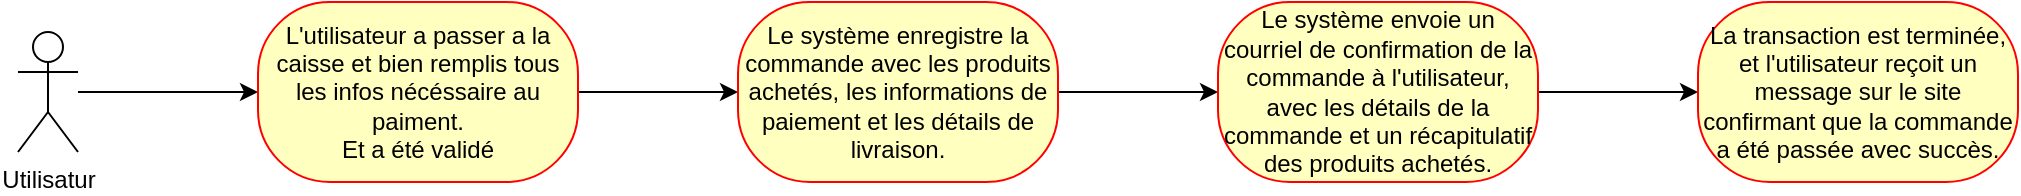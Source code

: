 <mxfile version="21.6.9" type="device">
  <diagram name="Page-1" id="I6BWOCGnMb8ykxa1LGqx">
    <mxGraphModel dx="1257" dy="626" grid="1" gridSize="10" guides="1" tooltips="1" connect="1" arrows="1" fold="1" page="1" pageScale="1" pageWidth="827" pageHeight="1169" math="0" shadow="0">
      <root>
        <mxCell id="0" />
        <mxCell id="1" parent="0" />
        <mxCell id="2cXaSmh7BXs3y_N3LDhS-4" value="" style="edgeStyle=orthogonalEdgeStyle;rounded=0;orthogonalLoop=1;jettySize=auto;html=1;" edge="1" parent="1" source="2cXaSmh7BXs3y_N3LDhS-1" target="2cXaSmh7BXs3y_N3LDhS-2">
          <mxGeometry relative="1" as="geometry" />
        </mxCell>
        <mxCell id="2cXaSmh7BXs3y_N3LDhS-1" value="Utilisatur" style="shape=umlActor;verticalLabelPosition=bottom;verticalAlign=top;html=1;outlineConnect=0;" vertex="1" parent="1">
          <mxGeometry x="220" y="110" width="30" height="60" as="geometry" />
        </mxCell>
        <mxCell id="2cXaSmh7BXs3y_N3LDhS-6" value="" style="edgeStyle=orthogonalEdgeStyle;rounded=0;orthogonalLoop=1;jettySize=auto;html=1;" edge="1" parent="1" source="2cXaSmh7BXs3y_N3LDhS-2" target="2cXaSmh7BXs3y_N3LDhS-5">
          <mxGeometry relative="1" as="geometry" />
        </mxCell>
        <mxCell id="2cXaSmh7BXs3y_N3LDhS-2" value="L&#39;utilisateur a passer a la caisse et bien remplis tous les infos nécéssaire au paiment.&lt;br&gt;Et a été validé" style="rounded=1;whiteSpace=wrap;html=1;arcSize=40;fontColor=#000000;fillColor=#ffffc0;strokeColor=#ff0000;" vertex="1" parent="1">
          <mxGeometry x="340" y="95" width="160" height="90" as="geometry" />
        </mxCell>
        <mxCell id="2cXaSmh7BXs3y_N3LDhS-8" value="" style="edgeStyle=orthogonalEdgeStyle;rounded=0;orthogonalLoop=1;jettySize=auto;html=1;" edge="1" parent="1" source="2cXaSmh7BXs3y_N3LDhS-5" target="2cXaSmh7BXs3y_N3LDhS-7">
          <mxGeometry relative="1" as="geometry" />
        </mxCell>
        <mxCell id="2cXaSmh7BXs3y_N3LDhS-5" value="Le système enregistre la commande avec les produits achetés, les informations de paiement et les détails de livraison." style="rounded=1;whiteSpace=wrap;html=1;arcSize=40;fontColor=#000000;fillColor=#ffffc0;strokeColor=#ff0000;" vertex="1" parent="1">
          <mxGeometry x="580" y="95" width="160" height="90" as="geometry" />
        </mxCell>
        <mxCell id="2cXaSmh7BXs3y_N3LDhS-10" value="" style="edgeStyle=orthogonalEdgeStyle;rounded=0;orthogonalLoop=1;jettySize=auto;html=1;" edge="1" parent="1" source="2cXaSmh7BXs3y_N3LDhS-7" target="2cXaSmh7BXs3y_N3LDhS-9">
          <mxGeometry relative="1" as="geometry" />
        </mxCell>
        <mxCell id="2cXaSmh7BXs3y_N3LDhS-7" value="Le système envoie un courriel de confirmation de la commande à l&#39;utilisateur, avec les détails de la commande et un récapitulatif des produits achetés." style="rounded=1;whiteSpace=wrap;html=1;arcSize=40;fontColor=#000000;fillColor=#ffffc0;strokeColor=#ff0000;" vertex="1" parent="1">
          <mxGeometry x="820" y="95" width="160" height="90" as="geometry" />
        </mxCell>
        <mxCell id="2cXaSmh7BXs3y_N3LDhS-9" value="La transaction est terminée, et l&#39;utilisateur reçoit un message sur le site confirmant que la commande a été passée avec succès." style="rounded=1;whiteSpace=wrap;html=1;arcSize=40;fontColor=#000000;fillColor=#ffffc0;strokeColor=#ff0000;" vertex="1" parent="1">
          <mxGeometry x="1060" y="95" width="160" height="90" as="geometry" />
        </mxCell>
      </root>
    </mxGraphModel>
  </diagram>
</mxfile>
